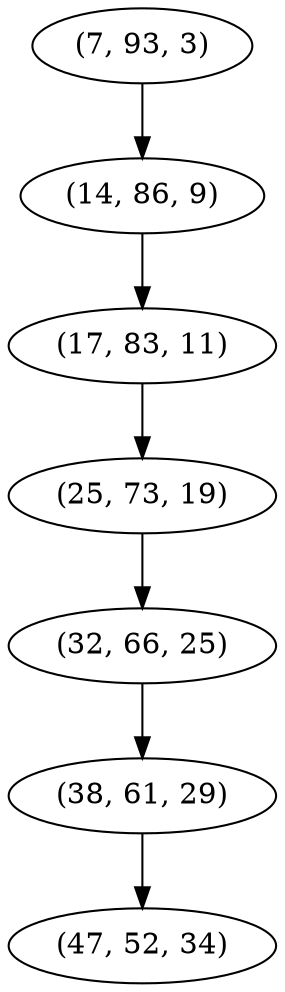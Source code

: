 digraph tree {
    "(7, 93, 3)";
    "(14, 86, 9)";
    "(17, 83, 11)";
    "(25, 73, 19)";
    "(32, 66, 25)";
    "(38, 61, 29)";
    "(47, 52, 34)";
    "(7, 93, 3)" -> "(14, 86, 9)";
    "(14, 86, 9)" -> "(17, 83, 11)";
    "(17, 83, 11)" -> "(25, 73, 19)";
    "(25, 73, 19)" -> "(32, 66, 25)";
    "(32, 66, 25)" -> "(38, 61, 29)";
    "(38, 61, 29)" -> "(47, 52, 34)";
}
